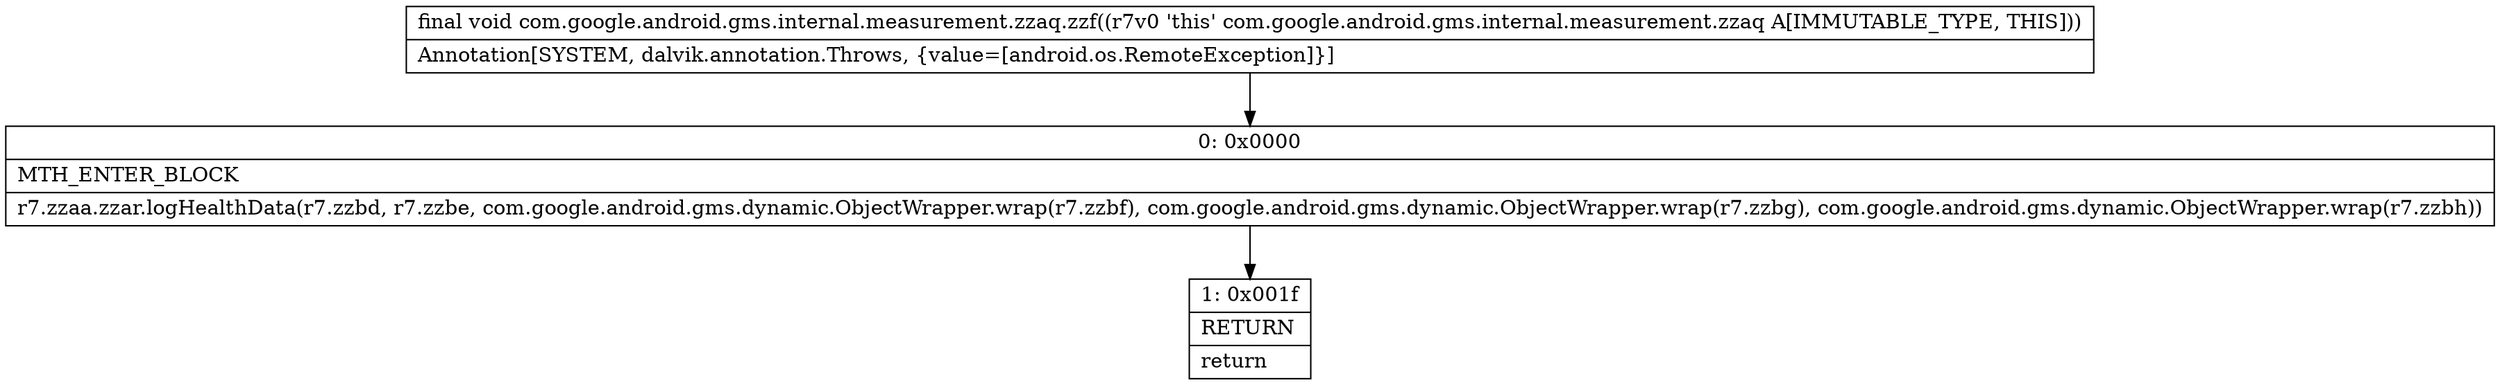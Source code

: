 digraph "CFG forcom.google.android.gms.internal.measurement.zzaq.zzf()V" {
Node_0 [shape=record,label="{0\:\ 0x0000|MTH_ENTER_BLOCK\l|r7.zzaa.zzar.logHealthData(r7.zzbd, r7.zzbe, com.google.android.gms.dynamic.ObjectWrapper.wrap(r7.zzbf), com.google.android.gms.dynamic.ObjectWrapper.wrap(r7.zzbg), com.google.android.gms.dynamic.ObjectWrapper.wrap(r7.zzbh))\l}"];
Node_1 [shape=record,label="{1\:\ 0x001f|RETURN\l|return\l}"];
MethodNode[shape=record,label="{final void com.google.android.gms.internal.measurement.zzaq.zzf((r7v0 'this' com.google.android.gms.internal.measurement.zzaq A[IMMUTABLE_TYPE, THIS]))  | Annotation[SYSTEM, dalvik.annotation.Throws, \{value=[android.os.RemoteException]\}]\l}"];
MethodNode -> Node_0;
Node_0 -> Node_1;
}

